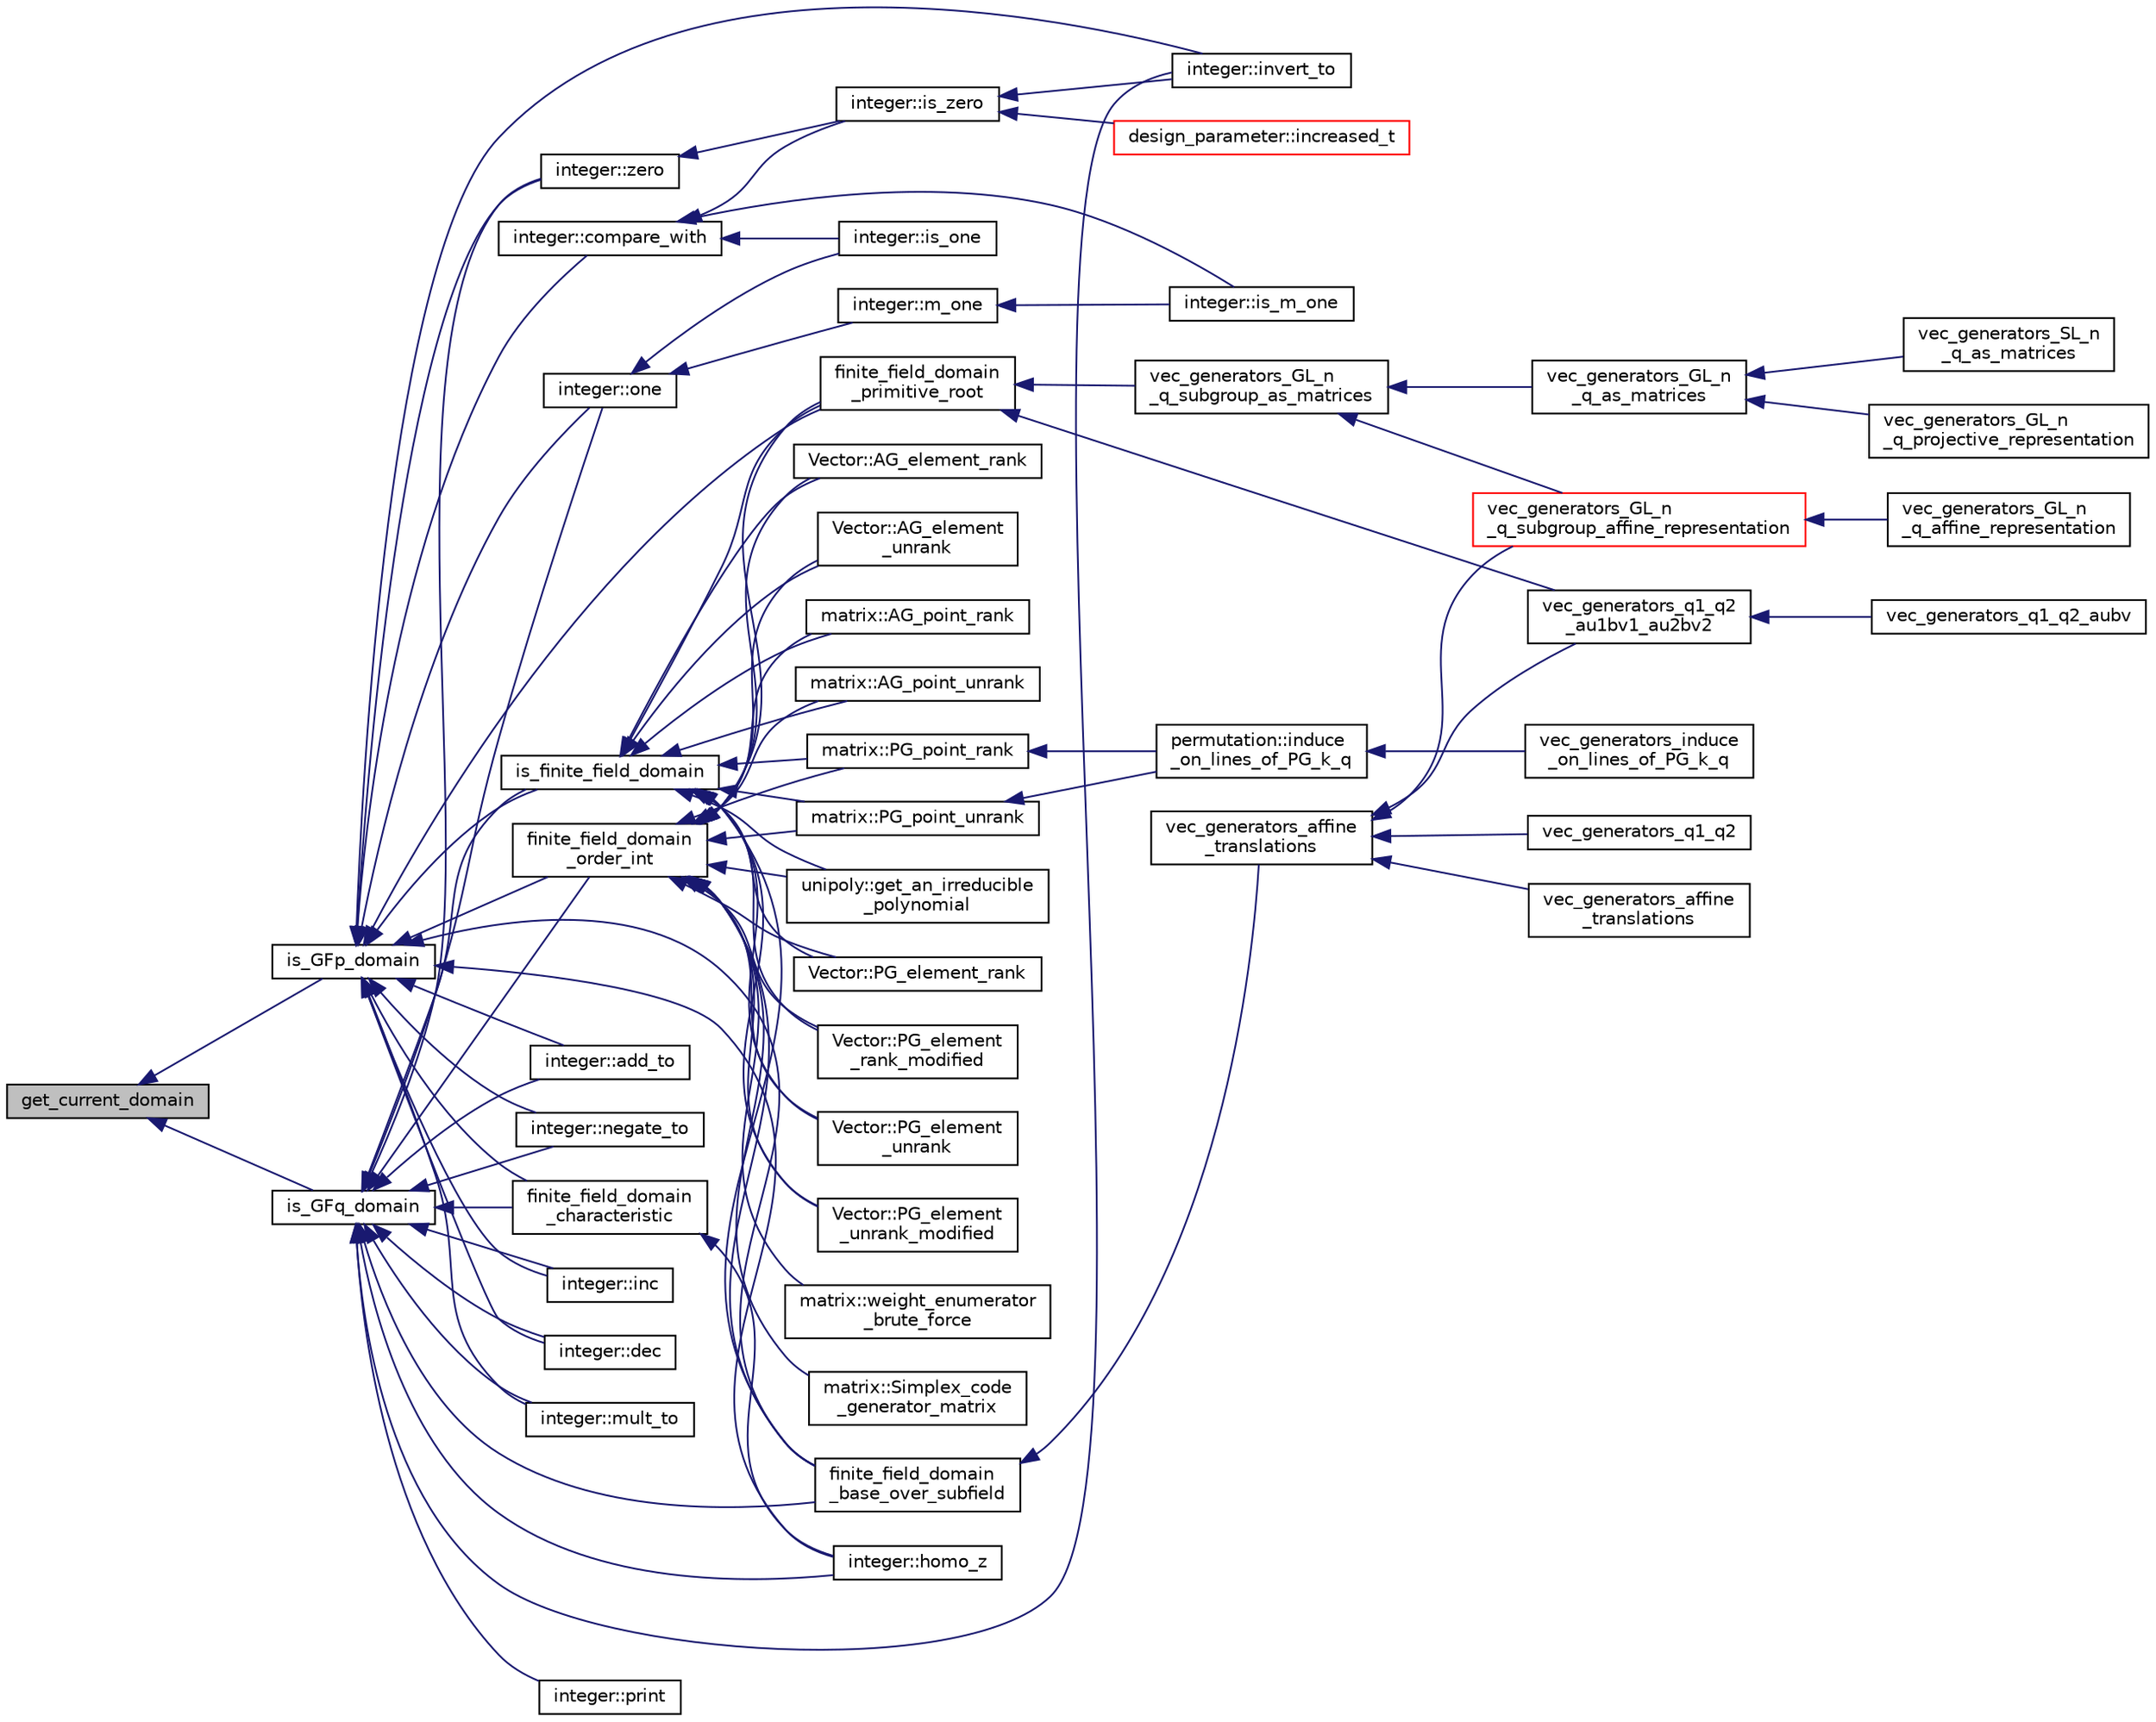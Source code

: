 digraph "get_current_domain"
{
  edge [fontname="Helvetica",fontsize="10",labelfontname="Helvetica",labelfontsize="10"];
  node [fontname="Helvetica",fontsize="10",shape=record];
  rankdir="LR";
  Node107 [label="get_current_domain",height=0.2,width=0.4,color="black", fillcolor="grey75", style="filled", fontcolor="black"];
  Node107 -> Node108 [dir="back",color="midnightblue",fontsize="10",style="solid",fontname="Helvetica"];
  Node108 [label="is_GFp_domain",height=0.2,width=0.4,color="black", fillcolor="white", style="filled",URL="$db/d2f/domain_8_c.html#ab75527270302df466fc6f6e355775c13"];
  Node108 -> Node109 [dir="back",color="midnightblue",fontsize="10",style="solid",fontname="Helvetica"];
  Node109 [label="is_finite_field_domain",height=0.2,width=0.4,color="black", fillcolor="white", style="filled",URL="$db/d2f/domain_8_c.html#a77d0ace35941cfe84035c9a060972b2a"];
  Node109 -> Node110 [dir="back",color="midnightblue",fontsize="10",style="solid",fontname="Helvetica"];
  Node110 [label="finite_field_domain\l_primitive_root",height=0.2,width=0.4,color="black", fillcolor="white", style="filled",URL="$db/d2f/domain_8_c.html#a555c8e00dea5b275e2b31616e8fc1116"];
  Node110 -> Node111 [dir="back",color="midnightblue",fontsize="10",style="solid",fontname="Helvetica"];
  Node111 [label="vec_generators_GL_n\l_q_subgroup_as_matrices",height=0.2,width=0.4,color="black", fillcolor="white", style="filled",URL="$d0/dd3/perm__group__gens_8_c.html#a67390878e31e37836b12fa5d56e72394"];
  Node111 -> Node112 [dir="back",color="midnightblue",fontsize="10",style="solid",fontname="Helvetica"];
  Node112 [label="vec_generators_GL_n\l_q_as_matrices",height=0.2,width=0.4,color="black", fillcolor="white", style="filled",URL="$d0/dd3/perm__group__gens_8_c.html#a16af2db378d422175df1fdf70cb02806"];
  Node112 -> Node113 [dir="back",color="midnightblue",fontsize="10",style="solid",fontname="Helvetica"];
  Node113 [label="vec_generators_SL_n\l_q_as_matrices",height=0.2,width=0.4,color="black", fillcolor="white", style="filled",URL="$d0/dd3/perm__group__gens_8_c.html#aece7a22e0963ee87d325797900443bd2"];
  Node112 -> Node114 [dir="back",color="midnightblue",fontsize="10",style="solid",fontname="Helvetica"];
  Node114 [label="vec_generators_GL_n\l_q_projective_representation",height=0.2,width=0.4,color="black", fillcolor="white", style="filled",URL="$d0/dd3/perm__group__gens_8_c.html#ae56b1d99562cb32203518575c689746d"];
  Node111 -> Node115 [dir="back",color="midnightblue",fontsize="10",style="solid",fontname="Helvetica"];
  Node115 [label="vec_generators_GL_n\l_q_subgroup_affine_representation",height=0.2,width=0.4,color="red", fillcolor="white", style="filled",URL="$d0/dd3/perm__group__gens_8_c.html#adc1a2bfe52c3047a066884771aa01321"];
  Node115 -> Node116 [dir="back",color="midnightblue",fontsize="10",style="solid",fontname="Helvetica"];
  Node116 [label="vec_generators_GL_n\l_q_affine_representation",height=0.2,width=0.4,color="black", fillcolor="white", style="filled",URL="$d0/dd3/perm__group__gens_8_c.html#a689108f410f773f0681e21a864097f16"];
  Node110 -> Node118 [dir="back",color="midnightblue",fontsize="10",style="solid",fontname="Helvetica"];
  Node118 [label="vec_generators_q1_q2\l_au1bv1_au2bv2",height=0.2,width=0.4,color="black", fillcolor="white", style="filled",URL="$d0/dd3/perm__group__gens_8_c.html#aee37285cfb5987a4fc1f5c7580865175"];
  Node118 -> Node119 [dir="back",color="midnightblue",fontsize="10",style="solid",fontname="Helvetica"];
  Node119 [label="vec_generators_q1_q2_aubv",height=0.2,width=0.4,color="black", fillcolor="white", style="filled",URL="$d0/dd3/perm__group__gens_8_c.html#a0b5ce8828dd8a35cbfec4450f0d76edc"];
  Node109 -> Node120 [dir="back",color="midnightblue",fontsize="10",style="solid",fontname="Helvetica"];
  Node120 [label="finite_field_domain\l_base_over_subfield",height=0.2,width=0.4,color="black", fillcolor="white", style="filled",URL="$db/d2f/domain_8_c.html#abe355695b9ac715e7ac5fdd804f4079d"];
  Node120 -> Node121 [dir="back",color="midnightblue",fontsize="10",style="solid",fontname="Helvetica"];
  Node121 [label="vec_generators_affine\l_translations",height=0.2,width=0.4,color="black", fillcolor="white", style="filled",URL="$d0/dd3/perm__group__gens_8_c.html#a7823a00ce1bf9cd69d1f9543e594e0e6"];
  Node121 -> Node122 [dir="back",color="midnightblue",fontsize="10",style="solid",fontname="Helvetica"];
  Node122 [label="vec_generators_affine\l_translations",height=0.2,width=0.4,color="black", fillcolor="white", style="filled",URL="$d0/dd3/perm__group__gens_8_c.html#ac4f5e1074cf38552f67cd4ed6deba6ea"];
  Node121 -> Node115 [dir="back",color="midnightblue",fontsize="10",style="solid",fontname="Helvetica"];
  Node121 -> Node123 [dir="back",color="midnightblue",fontsize="10",style="solid",fontname="Helvetica"];
  Node123 [label="vec_generators_q1_q2",height=0.2,width=0.4,color="black", fillcolor="white", style="filled",URL="$d0/dd3/perm__group__gens_8_c.html#ac70761795da8630f4939bc3e00707d79"];
  Node121 -> Node118 [dir="back",color="midnightblue",fontsize="10",style="solid",fontname="Helvetica"];
  Node109 -> Node124 [dir="back",color="midnightblue",fontsize="10",style="solid",fontname="Helvetica"];
  Node124 [label="matrix::PG_point_unrank",height=0.2,width=0.4,color="black", fillcolor="white", style="filled",URL="$d1/d8d/classmatrix.html#a5e3395e0dabdef2f693d463814577f5d"];
  Node124 -> Node125 [dir="back",color="midnightblue",fontsize="10",style="solid",fontname="Helvetica"];
  Node125 [label="permutation::induce\l_on_lines_of_PG_k_q",height=0.2,width=0.4,color="black", fillcolor="white", style="filled",URL="$d0/d08/classpermutation.html#a3e01585ffb15282fc45a3158c5ad0b76"];
  Node125 -> Node126 [dir="back",color="midnightblue",fontsize="10",style="solid",fontname="Helvetica"];
  Node126 [label="vec_generators_induce\l_on_lines_of_PG_k_q",height=0.2,width=0.4,color="black", fillcolor="white", style="filled",URL="$d0/dd3/perm__group__gens_8_c.html#ab33fa2e167b2501e5761fee699b4c285"];
  Node109 -> Node127 [dir="back",color="midnightblue",fontsize="10",style="solid",fontname="Helvetica"];
  Node127 [label="matrix::PG_point_rank",height=0.2,width=0.4,color="black", fillcolor="white", style="filled",URL="$d1/d8d/classmatrix.html#a482c95dbcf39d23ea96bca94e2a3f8cb"];
  Node127 -> Node125 [dir="back",color="midnightblue",fontsize="10",style="solid",fontname="Helvetica"];
  Node109 -> Node128 [dir="back",color="midnightblue",fontsize="10",style="solid",fontname="Helvetica"];
  Node128 [label="matrix::AG_point_rank",height=0.2,width=0.4,color="black", fillcolor="white", style="filled",URL="$d1/d8d/classmatrix.html#a496577fb662ba6b5cb3e00d5f89b0860"];
  Node109 -> Node129 [dir="back",color="midnightblue",fontsize="10",style="solid",fontname="Helvetica"];
  Node129 [label="matrix::AG_point_unrank",height=0.2,width=0.4,color="black", fillcolor="white", style="filled",URL="$d1/d8d/classmatrix.html#ac1e0b45861b868e879cc00201f7d0706"];
  Node109 -> Node130 [dir="back",color="midnightblue",fontsize="10",style="solid",fontname="Helvetica"];
  Node130 [label="unipoly::get_an_irreducible\l_polynomial",height=0.2,width=0.4,color="black", fillcolor="white", style="filled",URL="$d1/d89/classunipoly.html#a14ae1863f2096e87f8115f5e8f727883"];
  Node109 -> Node131 [dir="back",color="midnightblue",fontsize="10",style="solid",fontname="Helvetica"];
  Node131 [label="Vector::PG_element_rank",height=0.2,width=0.4,color="black", fillcolor="white", style="filled",URL="$d5/db2/class_vector.html#a0dedd5c9b487e5160589e2b312091246"];
  Node109 -> Node132 [dir="back",color="midnightblue",fontsize="10",style="solid",fontname="Helvetica"];
  Node132 [label="Vector::PG_element\l_rank_modified",height=0.2,width=0.4,color="black", fillcolor="white", style="filled",URL="$d5/db2/class_vector.html#a7d29be1c56b7eb6711b79a25c1755290"];
  Node109 -> Node133 [dir="back",color="midnightblue",fontsize="10",style="solid",fontname="Helvetica"];
  Node133 [label="Vector::PG_element\l_unrank",height=0.2,width=0.4,color="black", fillcolor="white", style="filled",URL="$d5/db2/class_vector.html#a8461aafe0c57317eea2df6e3b6507995"];
  Node109 -> Node134 [dir="back",color="midnightblue",fontsize="10",style="solid",fontname="Helvetica"];
  Node134 [label="Vector::PG_element\l_unrank_modified",height=0.2,width=0.4,color="black", fillcolor="white", style="filled",URL="$d5/db2/class_vector.html#a778c7effcf9ce1c1f9187f2649955e26"];
  Node109 -> Node135 [dir="back",color="midnightblue",fontsize="10",style="solid",fontname="Helvetica"];
  Node135 [label="Vector::AG_element_rank",height=0.2,width=0.4,color="black", fillcolor="white", style="filled",URL="$d5/db2/class_vector.html#a7309e3b8eb7e188001857c1728d43a70"];
  Node109 -> Node136 [dir="back",color="midnightblue",fontsize="10",style="solid",fontname="Helvetica"];
  Node136 [label="Vector::AG_element\l_unrank",height=0.2,width=0.4,color="black", fillcolor="white", style="filled",URL="$d5/db2/class_vector.html#aa2960a2b59352dcaaf661b81acc65d3b"];
  Node108 -> Node137 [dir="back",color="midnightblue",fontsize="10",style="solid",fontname="Helvetica"];
  Node137 [label="finite_field_domain\l_order_int",height=0.2,width=0.4,color="black", fillcolor="white", style="filled",URL="$db/d2f/domain_8_c.html#a377eb55f39803977750d92e3eaf7af26"];
  Node137 -> Node110 [dir="back",color="midnightblue",fontsize="10",style="solid",fontname="Helvetica"];
  Node137 -> Node120 [dir="back",color="midnightblue",fontsize="10",style="solid",fontname="Helvetica"];
  Node137 -> Node138 [dir="back",color="midnightblue",fontsize="10",style="solid",fontname="Helvetica"];
  Node138 [label="matrix::weight_enumerator\l_brute_force",height=0.2,width=0.4,color="black", fillcolor="white", style="filled",URL="$d1/d8d/classmatrix.html#aae7c9c7c3540c5818d2df52ab67f8a52"];
  Node137 -> Node139 [dir="back",color="midnightblue",fontsize="10",style="solid",fontname="Helvetica"];
  Node139 [label="matrix::Simplex_code\l_generator_matrix",height=0.2,width=0.4,color="black", fillcolor="white", style="filled",URL="$d1/d8d/classmatrix.html#a8183959565956f14466fe9d366c2c195"];
  Node137 -> Node124 [dir="back",color="midnightblue",fontsize="10",style="solid",fontname="Helvetica"];
  Node137 -> Node127 [dir="back",color="midnightblue",fontsize="10",style="solid",fontname="Helvetica"];
  Node137 -> Node128 [dir="back",color="midnightblue",fontsize="10",style="solid",fontname="Helvetica"];
  Node137 -> Node129 [dir="back",color="midnightblue",fontsize="10",style="solid",fontname="Helvetica"];
  Node137 -> Node130 [dir="back",color="midnightblue",fontsize="10",style="solid",fontname="Helvetica"];
  Node137 -> Node131 [dir="back",color="midnightblue",fontsize="10",style="solid",fontname="Helvetica"];
  Node137 -> Node132 [dir="back",color="midnightblue",fontsize="10",style="solid",fontname="Helvetica"];
  Node137 -> Node133 [dir="back",color="midnightblue",fontsize="10",style="solid",fontname="Helvetica"];
  Node137 -> Node134 [dir="back",color="midnightblue",fontsize="10",style="solid",fontname="Helvetica"];
  Node137 -> Node135 [dir="back",color="midnightblue",fontsize="10",style="solid",fontname="Helvetica"];
  Node137 -> Node136 [dir="back",color="midnightblue",fontsize="10",style="solid",fontname="Helvetica"];
  Node108 -> Node140 [dir="back",color="midnightblue",fontsize="10",style="solid",fontname="Helvetica"];
  Node140 [label="finite_field_domain\l_characteristic",height=0.2,width=0.4,color="black", fillcolor="white", style="filled",URL="$db/d2f/domain_8_c.html#aa297182dc4e7a937102162ef666e23df"];
  Node140 -> Node141 [dir="back",color="midnightblue",fontsize="10",style="solid",fontname="Helvetica"];
  Node141 [label="integer::homo_z",height=0.2,width=0.4,color="black", fillcolor="white", style="filled",URL="$d0/de5/classinteger.html#ab975244fc25d0a9b3d4ef5104e3fcd24"];
  Node108 -> Node110 [dir="back",color="midnightblue",fontsize="10",style="solid",fontname="Helvetica"];
  Node108 -> Node120 [dir="back",color="midnightblue",fontsize="10",style="solid",fontname="Helvetica"];
  Node108 -> Node142 [dir="back",color="midnightblue",fontsize="10",style="solid",fontname="Helvetica"];
  Node142 [label="integer::compare_with",height=0.2,width=0.4,color="black", fillcolor="white", style="filled",URL="$d0/de5/classinteger.html#a20cc8d8d4913e9ee746c6758bbb2e62a"];
  Node142 -> Node143 [dir="back",color="midnightblue",fontsize="10",style="solid",fontname="Helvetica"];
  Node143 [label="integer::is_zero",height=0.2,width=0.4,color="black", fillcolor="white", style="filled",URL="$d0/de5/classinteger.html#ab92500013b2342ab5c24355bc91bad64"];
  Node143 -> Node144 [dir="back",color="midnightblue",fontsize="10",style="solid",fontname="Helvetica"];
  Node144 [label="design_parameter::increased_t",height=0.2,width=0.4,color="red", fillcolor="white", style="filled",URL="$da/d94/classdesign__parameter.html#a8f39a90927d51e3cb3772bc98c94d7d0"];
  Node143 -> Node147 [dir="back",color="midnightblue",fontsize="10",style="solid",fontname="Helvetica"];
  Node147 [label="integer::invert_to",height=0.2,width=0.4,color="black", fillcolor="white", style="filled",URL="$d0/de5/classinteger.html#a9a991b285677b99b4879034e31648b7a"];
  Node142 -> Node148 [dir="back",color="midnightblue",fontsize="10",style="solid",fontname="Helvetica"];
  Node148 [label="integer::is_one",height=0.2,width=0.4,color="black", fillcolor="white", style="filled",URL="$d0/de5/classinteger.html#acf8faabd4ed20f9580605714b5b73a5f"];
  Node142 -> Node149 [dir="back",color="midnightblue",fontsize="10",style="solid",fontname="Helvetica"];
  Node149 [label="integer::is_m_one",height=0.2,width=0.4,color="black", fillcolor="white", style="filled",URL="$d0/de5/classinteger.html#a7585957656c1152035411e066a4f0053"];
  Node108 -> Node150 [dir="back",color="midnightblue",fontsize="10",style="solid",fontname="Helvetica"];
  Node150 [label="integer::mult_to",height=0.2,width=0.4,color="black", fillcolor="white", style="filled",URL="$d0/de5/classinteger.html#a7f4f072c0d9c6b15660d80e81496dffc"];
  Node108 -> Node147 [dir="back",color="midnightblue",fontsize="10",style="solid",fontname="Helvetica"];
  Node108 -> Node151 [dir="back",color="midnightblue",fontsize="10",style="solid",fontname="Helvetica"];
  Node151 [label="integer::add_to",height=0.2,width=0.4,color="black", fillcolor="white", style="filled",URL="$d0/de5/classinteger.html#a3f6fe19fe4f2948364b1e75a6dfec47f"];
  Node108 -> Node152 [dir="back",color="midnightblue",fontsize="10",style="solid",fontname="Helvetica"];
  Node152 [label="integer::negate_to",height=0.2,width=0.4,color="black", fillcolor="white", style="filled",URL="$d0/de5/classinteger.html#a1da2bd683bdef336057ef2b84d4b3978"];
  Node108 -> Node153 [dir="back",color="midnightblue",fontsize="10",style="solid",fontname="Helvetica"];
  Node153 [label="integer::zero",height=0.2,width=0.4,color="black", fillcolor="white", style="filled",URL="$d0/de5/classinteger.html#ab99e796e5c2cef13eb30dc43eac3c9fe"];
  Node153 -> Node143 [dir="back",color="midnightblue",fontsize="10",style="solid",fontname="Helvetica"];
  Node108 -> Node154 [dir="back",color="midnightblue",fontsize="10",style="solid",fontname="Helvetica"];
  Node154 [label="integer::one",height=0.2,width=0.4,color="black", fillcolor="white", style="filled",URL="$d0/de5/classinteger.html#a18a967d90d63b1c58e3f2480e9084ed5"];
  Node154 -> Node155 [dir="back",color="midnightblue",fontsize="10",style="solid",fontname="Helvetica"];
  Node155 [label="integer::m_one",height=0.2,width=0.4,color="black", fillcolor="white", style="filled",URL="$d0/de5/classinteger.html#a4d312656ed6c31235e11ecb3f05df1f5"];
  Node155 -> Node149 [dir="back",color="midnightblue",fontsize="10",style="solid",fontname="Helvetica"];
  Node154 -> Node148 [dir="back",color="midnightblue",fontsize="10",style="solid",fontname="Helvetica"];
  Node108 -> Node141 [dir="back",color="midnightblue",fontsize="10",style="solid",fontname="Helvetica"];
  Node108 -> Node156 [dir="back",color="midnightblue",fontsize="10",style="solid",fontname="Helvetica"];
  Node156 [label="integer::inc",height=0.2,width=0.4,color="black", fillcolor="white", style="filled",URL="$d0/de5/classinteger.html#a2fd161f380ea688219131ba9a8429509"];
  Node108 -> Node157 [dir="back",color="midnightblue",fontsize="10",style="solid",fontname="Helvetica"];
  Node157 [label="integer::dec",height=0.2,width=0.4,color="black", fillcolor="white", style="filled",URL="$d0/de5/classinteger.html#a6b744350afb55f82d25e55bb6b1027b2"];
  Node107 -> Node158 [dir="back",color="midnightblue",fontsize="10",style="solid",fontname="Helvetica"];
  Node158 [label="is_GFq_domain",height=0.2,width=0.4,color="black", fillcolor="white", style="filled",URL="$db/d2f/domain_8_c.html#af695b4599bda7a0400772172c9eeff64"];
  Node158 -> Node109 [dir="back",color="midnightblue",fontsize="10",style="solid",fontname="Helvetica"];
  Node158 -> Node137 [dir="back",color="midnightblue",fontsize="10",style="solid",fontname="Helvetica"];
  Node158 -> Node140 [dir="back",color="midnightblue",fontsize="10",style="solid",fontname="Helvetica"];
  Node158 -> Node120 [dir="back",color="midnightblue",fontsize="10",style="solid",fontname="Helvetica"];
  Node158 -> Node159 [dir="back",color="midnightblue",fontsize="10",style="solid",fontname="Helvetica"];
  Node159 [label="integer::print",height=0.2,width=0.4,color="black", fillcolor="white", style="filled",URL="$d0/de5/classinteger.html#a8aef91d98e8edc8d895c1d6cfc35677b"];
  Node158 -> Node150 [dir="back",color="midnightblue",fontsize="10",style="solid",fontname="Helvetica"];
  Node158 -> Node147 [dir="back",color="midnightblue",fontsize="10",style="solid",fontname="Helvetica"];
  Node158 -> Node151 [dir="back",color="midnightblue",fontsize="10",style="solid",fontname="Helvetica"];
  Node158 -> Node152 [dir="back",color="midnightblue",fontsize="10",style="solid",fontname="Helvetica"];
  Node158 -> Node153 [dir="back",color="midnightblue",fontsize="10",style="solid",fontname="Helvetica"];
  Node158 -> Node154 [dir="back",color="midnightblue",fontsize="10",style="solid",fontname="Helvetica"];
  Node158 -> Node141 [dir="back",color="midnightblue",fontsize="10",style="solid",fontname="Helvetica"];
  Node158 -> Node156 [dir="back",color="midnightblue",fontsize="10",style="solid",fontname="Helvetica"];
  Node158 -> Node157 [dir="back",color="midnightblue",fontsize="10",style="solid",fontname="Helvetica"];
}
